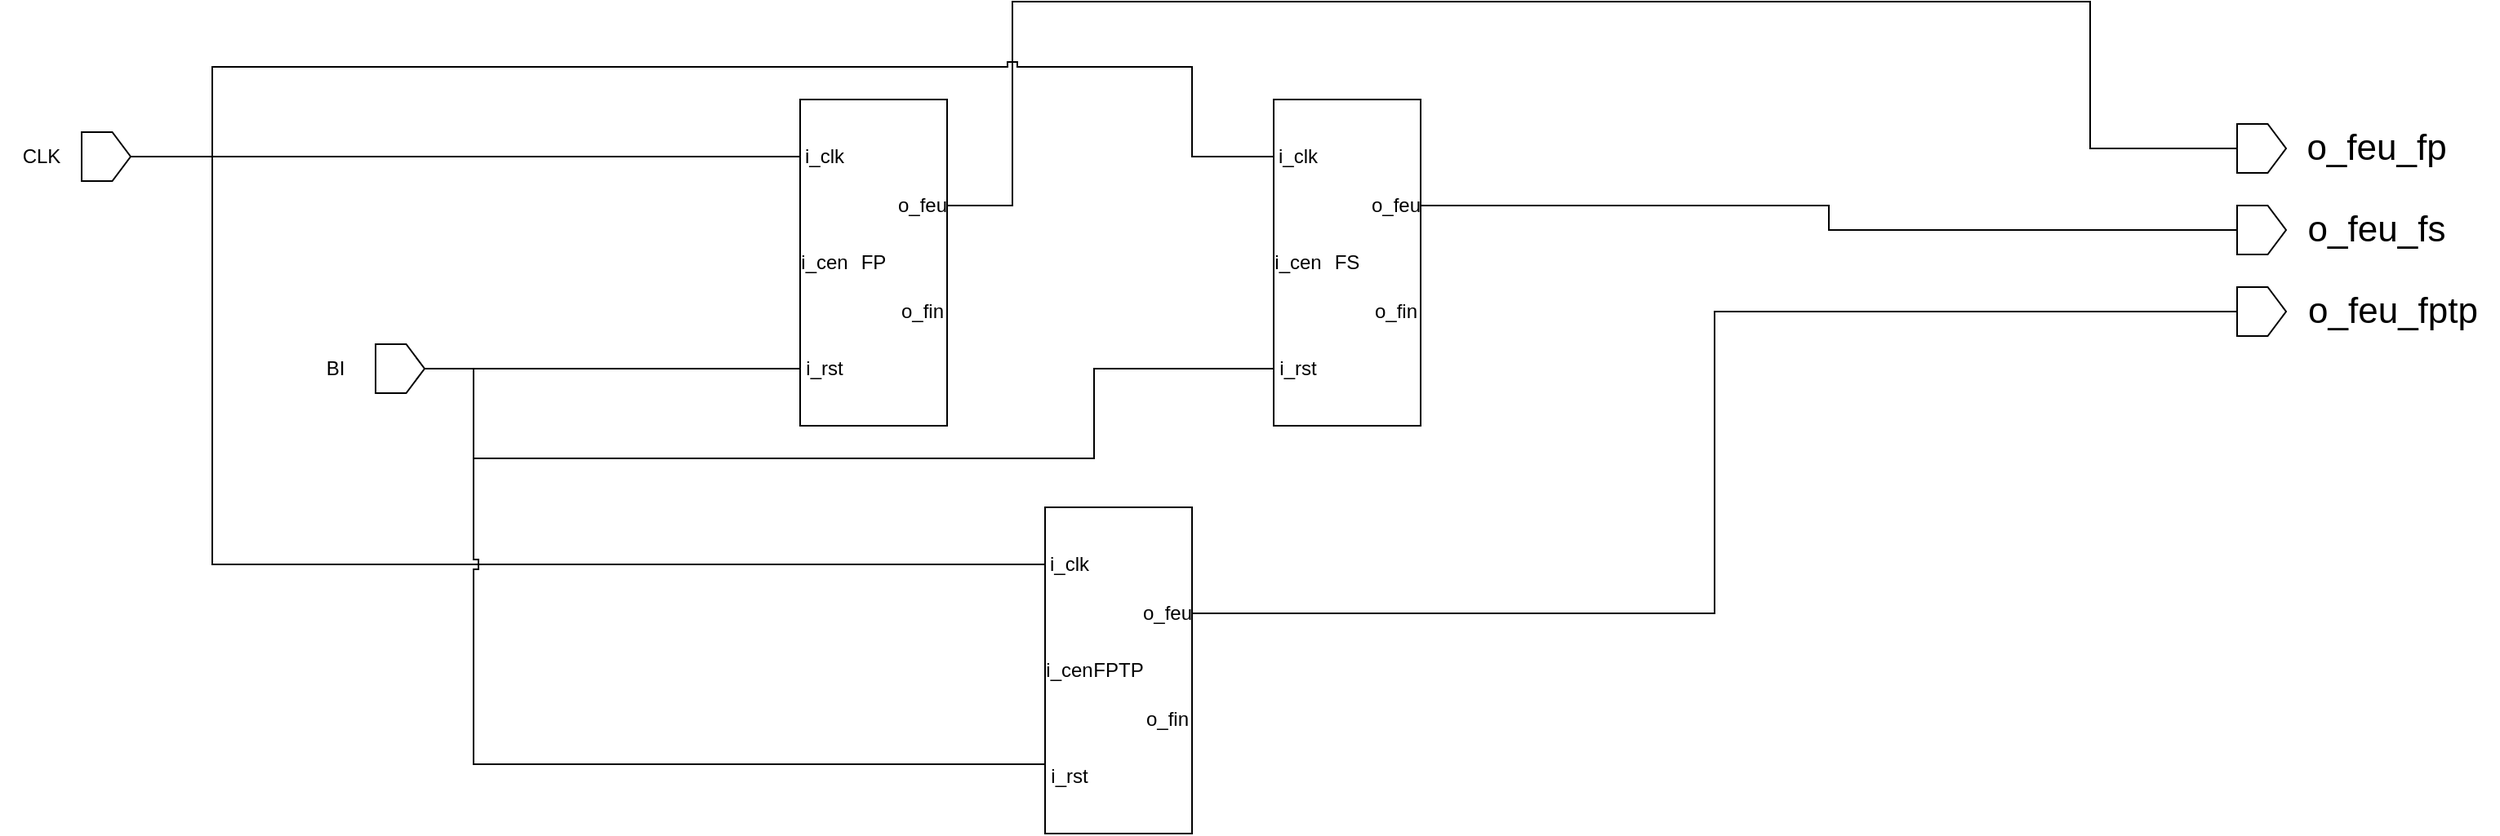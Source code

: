 <mxfile version="23.0.2" type="github">
  <diagram name="Page-1" id="NQmVcLdWXSaMS8s_n3qR">
    <mxGraphModel dx="2438" dy="892" grid="1" gridSize="10" guides="1" tooltips="1" connect="1" arrows="1" fold="1" page="1" pageScale="1" pageWidth="850" pageHeight="1100" math="0" shadow="0">
      <root>
        <mxCell id="0" />
        <mxCell id="1" parent="0" />
        <mxCell id="QrcKIFmZ6B1bLW8egfWP-1" value="FP" style="rounded=0;whiteSpace=wrap;html=1;" vertex="1" parent="1">
          <mxGeometry x="180" y="110" width="90" height="200" as="geometry" />
        </mxCell>
        <mxCell id="QrcKIFmZ6B1bLW8egfWP-25" style="edgeStyle=orthogonalEdgeStyle;rounded=0;orthogonalLoop=1;jettySize=auto;html=1;exitX=0;exitY=0.5;exitDx=0;exitDy=0;entryX=0.5;entryY=1;entryDx=0;entryDy=0;endArrow=none;endFill=0;" edge="1" parent="1" source="QrcKIFmZ6B1bLW8egfWP-3" target="QrcKIFmZ6B1bLW8egfWP-23">
          <mxGeometry relative="1" as="geometry" />
        </mxCell>
        <mxCell id="QrcKIFmZ6B1bLW8egfWP-3" value="i_clk" style="text;html=1;strokeColor=none;fillColor=none;align=center;verticalAlign=middle;whiteSpace=wrap;rounded=0;" vertex="1" parent="1">
          <mxGeometry x="180" y="130" width="30" height="30" as="geometry" />
        </mxCell>
        <mxCell id="QrcKIFmZ6B1bLW8egfWP-4" value="i_cen" style="text;html=1;strokeColor=none;fillColor=none;align=center;verticalAlign=middle;whiteSpace=wrap;rounded=0;" vertex="1" parent="1">
          <mxGeometry x="180" y="195" width="30" height="30" as="geometry" />
        </mxCell>
        <mxCell id="QrcKIFmZ6B1bLW8egfWP-5" value="i_rst" style="text;html=1;strokeColor=none;fillColor=none;align=center;verticalAlign=middle;whiteSpace=wrap;rounded=0;" vertex="1" parent="1">
          <mxGeometry x="180" y="260" width="30" height="30" as="geometry" />
        </mxCell>
        <mxCell id="QrcKIFmZ6B1bLW8egfWP-44" style="edgeStyle=orthogonalEdgeStyle;orthogonalLoop=1;jettySize=auto;html=1;exitX=1;exitY=0.5;exitDx=0;exitDy=0;entryX=0.5;entryY=0;entryDx=0;entryDy=0;rounded=0;curved=0;jumpStyle=sharp;endArrow=none;endFill=0;" edge="1" parent="1" source="QrcKIFmZ6B1bLW8egfWP-6" target="QrcKIFmZ6B1bLW8egfWP-35">
          <mxGeometry relative="1" as="geometry">
            <Array as="points">
              <mxPoint x="310" y="175" />
              <mxPoint x="310" y="50" />
              <mxPoint x="970" y="50" />
              <mxPoint x="970" y="140" />
            </Array>
          </mxGeometry>
        </mxCell>
        <mxCell id="QrcKIFmZ6B1bLW8egfWP-6" value="o_feu" style="text;html=1;strokeColor=none;fillColor=none;align=center;verticalAlign=middle;whiteSpace=wrap;rounded=0;" vertex="1" parent="1">
          <mxGeometry x="240" y="160" width="30" height="30" as="geometry" />
        </mxCell>
        <mxCell id="QrcKIFmZ6B1bLW8egfWP-7" value="o_fin" style="text;html=1;strokeColor=none;fillColor=none;align=center;verticalAlign=middle;whiteSpace=wrap;rounded=0;" vertex="1" parent="1">
          <mxGeometry x="240" y="225" width="30" height="30" as="geometry" />
        </mxCell>
        <mxCell id="QrcKIFmZ6B1bLW8egfWP-8" value="FS" style="rounded=0;whiteSpace=wrap;html=1;" vertex="1" parent="1">
          <mxGeometry x="470" y="110" width="90" height="200" as="geometry" />
        </mxCell>
        <mxCell id="QrcKIFmZ6B1bLW8egfWP-27" style="edgeStyle=orthogonalEdgeStyle;rounded=0;orthogonalLoop=1;jettySize=auto;html=1;exitX=0;exitY=0.5;exitDx=0;exitDy=0;entryX=0.5;entryY=1;entryDx=0;entryDy=0;endArrow=none;endFill=0;jumpStyle=sharp;" edge="1" parent="1" source="QrcKIFmZ6B1bLW8egfWP-9" target="QrcKIFmZ6B1bLW8egfWP-23">
          <mxGeometry relative="1" as="geometry">
            <Array as="points">
              <mxPoint x="420" y="145" />
              <mxPoint x="420" y="90" />
              <mxPoint x="-180" y="90" />
              <mxPoint x="-180" y="145" />
            </Array>
          </mxGeometry>
        </mxCell>
        <mxCell id="QrcKIFmZ6B1bLW8egfWP-9" value="i_clk" style="text;html=1;strokeColor=none;fillColor=none;align=center;verticalAlign=middle;whiteSpace=wrap;rounded=0;" vertex="1" parent="1">
          <mxGeometry x="470" y="130" width="30" height="30" as="geometry" />
        </mxCell>
        <mxCell id="QrcKIFmZ6B1bLW8egfWP-10" value="i_cen" style="text;html=1;strokeColor=none;fillColor=none;align=center;verticalAlign=middle;whiteSpace=wrap;rounded=0;" vertex="1" parent="1">
          <mxGeometry x="470" y="195" width="30" height="30" as="geometry" />
        </mxCell>
        <mxCell id="QrcKIFmZ6B1bLW8egfWP-32" style="edgeStyle=orthogonalEdgeStyle;rounded=0;orthogonalLoop=1;jettySize=auto;html=1;exitX=0;exitY=0.5;exitDx=0;exitDy=0;entryX=0.5;entryY=1;entryDx=0;entryDy=0;endArrow=none;endFill=0;" edge="1" parent="1" source="QrcKIFmZ6B1bLW8egfWP-11" target="QrcKIFmZ6B1bLW8egfWP-28">
          <mxGeometry relative="1" as="geometry">
            <Array as="points">
              <mxPoint x="360" y="275" />
              <mxPoint x="360" y="330" />
              <mxPoint x="-20" y="330" />
              <mxPoint x="-20" y="275" />
            </Array>
          </mxGeometry>
        </mxCell>
        <mxCell id="QrcKIFmZ6B1bLW8egfWP-11" value="i_rst" style="text;html=1;strokeColor=none;fillColor=none;align=center;verticalAlign=middle;whiteSpace=wrap;rounded=0;" vertex="1" parent="1">
          <mxGeometry x="470" y="260" width="30" height="30" as="geometry" />
        </mxCell>
        <mxCell id="QrcKIFmZ6B1bLW8egfWP-43" style="edgeStyle=orthogonalEdgeStyle;orthogonalLoop=1;jettySize=auto;html=1;exitX=1;exitY=0.5;exitDx=0;exitDy=0;entryX=0.5;entryY=0;entryDx=0;entryDy=0;rounded=0;curved=0;endArrow=none;endFill=0;" edge="1" parent="1" source="QrcKIFmZ6B1bLW8egfWP-12" target="QrcKIFmZ6B1bLW8egfWP-37">
          <mxGeometry relative="1" as="geometry" />
        </mxCell>
        <mxCell id="QrcKIFmZ6B1bLW8egfWP-12" value="o_feu" style="text;html=1;strokeColor=none;fillColor=none;align=center;verticalAlign=middle;whiteSpace=wrap;rounded=0;" vertex="1" parent="1">
          <mxGeometry x="530" y="160" width="30" height="30" as="geometry" />
        </mxCell>
        <mxCell id="QrcKIFmZ6B1bLW8egfWP-13" value="o_fin" style="text;html=1;strokeColor=none;fillColor=none;align=center;verticalAlign=middle;whiteSpace=wrap;rounded=0;" vertex="1" parent="1">
          <mxGeometry x="530" y="225" width="30" height="30" as="geometry" />
        </mxCell>
        <mxCell id="QrcKIFmZ6B1bLW8egfWP-14" value="FPTP" style="rounded=0;whiteSpace=wrap;html=1;" vertex="1" parent="1">
          <mxGeometry x="330" y="360" width="90" height="200" as="geometry" />
        </mxCell>
        <mxCell id="QrcKIFmZ6B1bLW8egfWP-26" style="edgeStyle=orthogonalEdgeStyle;rounded=0;orthogonalLoop=1;jettySize=auto;html=1;exitX=0;exitY=0.5;exitDx=0;exitDy=0;entryX=0.5;entryY=1;entryDx=0;entryDy=0;endArrow=none;endFill=0;" edge="1" parent="1" source="QrcKIFmZ6B1bLW8egfWP-15" target="QrcKIFmZ6B1bLW8egfWP-23">
          <mxGeometry relative="1" as="geometry">
            <mxPoint x="-20" y="140" as="targetPoint" />
            <Array as="points">
              <mxPoint x="-180" y="395" />
              <mxPoint x="-180" y="145" />
            </Array>
          </mxGeometry>
        </mxCell>
        <mxCell id="QrcKIFmZ6B1bLW8egfWP-15" value="i_clk" style="text;html=1;strokeColor=none;fillColor=none;align=center;verticalAlign=middle;whiteSpace=wrap;rounded=0;" vertex="1" parent="1">
          <mxGeometry x="330" y="380" width="30" height="30" as="geometry" />
        </mxCell>
        <mxCell id="QrcKIFmZ6B1bLW8egfWP-16" value="i_cen" style="text;html=1;strokeColor=none;fillColor=none;align=center;verticalAlign=middle;whiteSpace=wrap;rounded=0;" vertex="1" parent="1">
          <mxGeometry x="330" y="445" width="30" height="30" as="geometry" />
        </mxCell>
        <mxCell id="QrcKIFmZ6B1bLW8egfWP-33" style="edgeStyle=orthogonalEdgeStyle;rounded=0;orthogonalLoop=1;jettySize=auto;html=1;exitX=0;exitY=0.25;exitDx=0;exitDy=0;entryX=0.5;entryY=1;entryDx=0;entryDy=0;endArrow=none;endFill=0;jumpStyle=sharp;" edge="1" parent="1" source="QrcKIFmZ6B1bLW8egfWP-17" target="QrcKIFmZ6B1bLW8egfWP-28">
          <mxGeometry relative="1" as="geometry">
            <Array as="points">
              <mxPoint x="-20" y="518" />
              <mxPoint x="-20" y="275" />
            </Array>
          </mxGeometry>
        </mxCell>
        <mxCell id="QrcKIFmZ6B1bLW8egfWP-17" value="i_rst" style="text;html=1;strokeColor=none;fillColor=none;align=center;verticalAlign=middle;whiteSpace=wrap;rounded=0;" vertex="1" parent="1">
          <mxGeometry x="330" y="510" width="30" height="30" as="geometry" />
        </mxCell>
        <mxCell id="QrcKIFmZ6B1bLW8egfWP-18" value="o_feu" style="text;html=1;strokeColor=none;fillColor=none;align=center;verticalAlign=middle;whiteSpace=wrap;rounded=0;" vertex="1" parent="1">
          <mxGeometry x="390" y="410" width="30" height="30" as="geometry" />
        </mxCell>
        <mxCell id="QrcKIFmZ6B1bLW8egfWP-19" value="o_fin" style="text;html=1;strokeColor=none;fillColor=none;align=center;verticalAlign=middle;whiteSpace=wrap;rounded=0;" vertex="1" parent="1">
          <mxGeometry x="390" y="475" width="30" height="30" as="geometry" />
        </mxCell>
        <mxCell id="QrcKIFmZ6B1bLW8egfWP-23" value="&lt;p style=&quot;line-height: 120%;&quot;&gt;&lt;br&gt;&lt;/p&gt;&lt;p style=&quot;line-height: 120%;&quot;&gt;&lt;br&gt;&lt;/p&gt;" style="shape=offPageConnector;whiteSpace=wrap;html=1;rotation=-90;rounded=0;" vertex="1" parent="1">
          <mxGeometry x="-260" y="130" width="30" height="30" as="geometry" />
        </mxCell>
        <mxCell id="QrcKIFmZ6B1bLW8egfWP-24" value="CLK" style="text;html=1;align=center;verticalAlign=middle;resizable=0;points=[];autosize=1;strokeColor=none;fillColor=none;rounded=0;" vertex="1" parent="1">
          <mxGeometry x="-310" y="130" width="50" height="30" as="geometry" />
        </mxCell>
        <mxCell id="QrcKIFmZ6B1bLW8egfWP-29" style="edgeStyle=orthogonalEdgeStyle;rounded=0;orthogonalLoop=1;jettySize=auto;html=1;exitX=0.5;exitY=1;exitDx=0;exitDy=0;entryX=0;entryY=0.5;entryDx=0;entryDy=0;endArrow=none;endFill=0;" edge="1" parent="1" source="QrcKIFmZ6B1bLW8egfWP-28" target="QrcKIFmZ6B1bLW8egfWP-5">
          <mxGeometry relative="1" as="geometry" />
        </mxCell>
        <mxCell id="QrcKIFmZ6B1bLW8egfWP-28" value="&lt;p style=&quot;line-height: 120%;&quot;&gt;&lt;br&gt;&lt;/p&gt;&lt;p style=&quot;line-height: 120%;&quot;&gt;&lt;br&gt;&lt;/p&gt;" style="shape=offPageConnector;whiteSpace=wrap;html=1;rotation=-90;rounded=0;" vertex="1" parent="1">
          <mxGeometry x="-80" y="260" width="30" height="30" as="geometry" />
        </mxCell>
        <mxCell id="QrcKIFmZ6B1bLW8egfWP-31" value="BI" style="text;html=1;align=center;verticalAlign=middle;resizable=0;points=[];autosize=1;strokeColor=none;fillColor=none;rounded=0;" vertex="1" parent="1">
          <mxGeometry x="-120" y="260" width="30" height="30" as="geometry" />
        </mxCell>
        <mxCell id="QrcKIFmZ6B1bLW8egfWP-35" value="&lt;p style=&quot;line-height: 120%;&quot;&gt;&lt;br&gt;&lt;/p&gt;&lt;p style=&quot;line-height: 120%;&quot;&gt;&lt;br&gt;&lt;/p&gt;" style="shape=offPageConnector;whiteSpace=wrap;html=1;rotation=-90;" vertex="1" parent="1">
          <mxGeometry x="1060" y="125" width="30" height="30" as="geometry" />
        </mxCell>
        <mxCell id="QrcKIFmZ6B1bLW8egfWP-36" value="&lt;font style=&quot;font-size: 22px;&quot;&gt;o_feu_fp&lt;/font&gt;" style="text;html=1;align=center;verticalAlign=middle;resizable=0;points=[];autosize=1;strokeColor=none;fillColor=none;" vertex="1" parent="1">
          <mxGeometry x="1090" y="120" width="110" height="40" as="geometry" />
        </mxCell>
        <mxCell id="QrcKIFmZ6B1bLW8egfWP-37" value="&lt;p style=&quot;line-height: 120%;&quot;&gt;&lt;br&gt;&lt;/p&gt;&lt;p style=&quot;line-height: 120%;&quot;&gt;&lt;br&gt;&lt;/p&gt;" style="shape=offPageConnector;whiteSpace=wrap;html=1;rotation=-90;" vertex="1" parent="1">
          <mxGeometry x="1060" y="175" width="30" height="30" as="geometry" />
        </mxCell>
        <mxCell id="QrcKIFmZ6B1bLW8egfWP-38" value="&lt;font style=&quot;font-size: 22px;&quot;&gt;o_feu_fs&lt;/font&gt;" style="text;html=1;align=center;verticalAlign=middle;resizable=0;points=[];autosize=1;strokeColor=none;fillColor=none;" vertex="1" parent="1">
          <mxGeometry x="1090" y="170" width="110" height="40" as="geometry" />
        </mxCell>
        <mxCell id="QrcKIFmZ6B1bLW8egfWP-42" style="edgeStyle=orthogonalEdgeStyle;orthogonalLoop=1;jettySize=auto;html=1;exitX=0.5;exitY=0;exitDx=0;exitDy=0;entryX=1;entryY=0.5;entryDx=0;entryDy=0;rounded=0;curved=0;endArrow=none;endFill=0;" edge="1" parent="1" source="QrcKIFmZ6B1bLW8egfWP-39" target="QrcKIFmZ6B1bLW8egfWP-18">
          <mxGeometry relative="1" as="geometry" />
        </mxCell>
        <mxCell id="QrcKIFmZ6B1bLW8egfWP-39" value="&lt;p style=&quot;line-height: 120%;&quot;&gt;&lt;br&gt;&lt;/p&gt;&lt;p style=&quot;line-height: 120%;&quot;&gt;&lt;br&gt;&lt;/p&gt;" style="shape=offPageConnector;whiteSpace=wrap;html=1;rotation=-90;" vertex="1" parent="1">
          <mxGeometry x="1060" y="225" width="30" height="30" as="geometry" />
        </mxCell>
        <mxCell id="QrcKIFmZ6B1bLW8egfWP-40" value="&lt;font style=&quot;font-size: 22px;&quot;&gt;o_feu_fptp&lt;/font&gt;" style="text;html=1;align=center;verticalAlign=middle;resizable=0;points=[];autosize=1;strokeColor=none;fillColor=none;" vertex="1" parent="1">
          <mxGeometry x="1090" y="220" width="130" height="40" as="geometry" />
        </mxCell>
      </root>
    </mxGraphModel>
  </diagram>
</mxfile>
